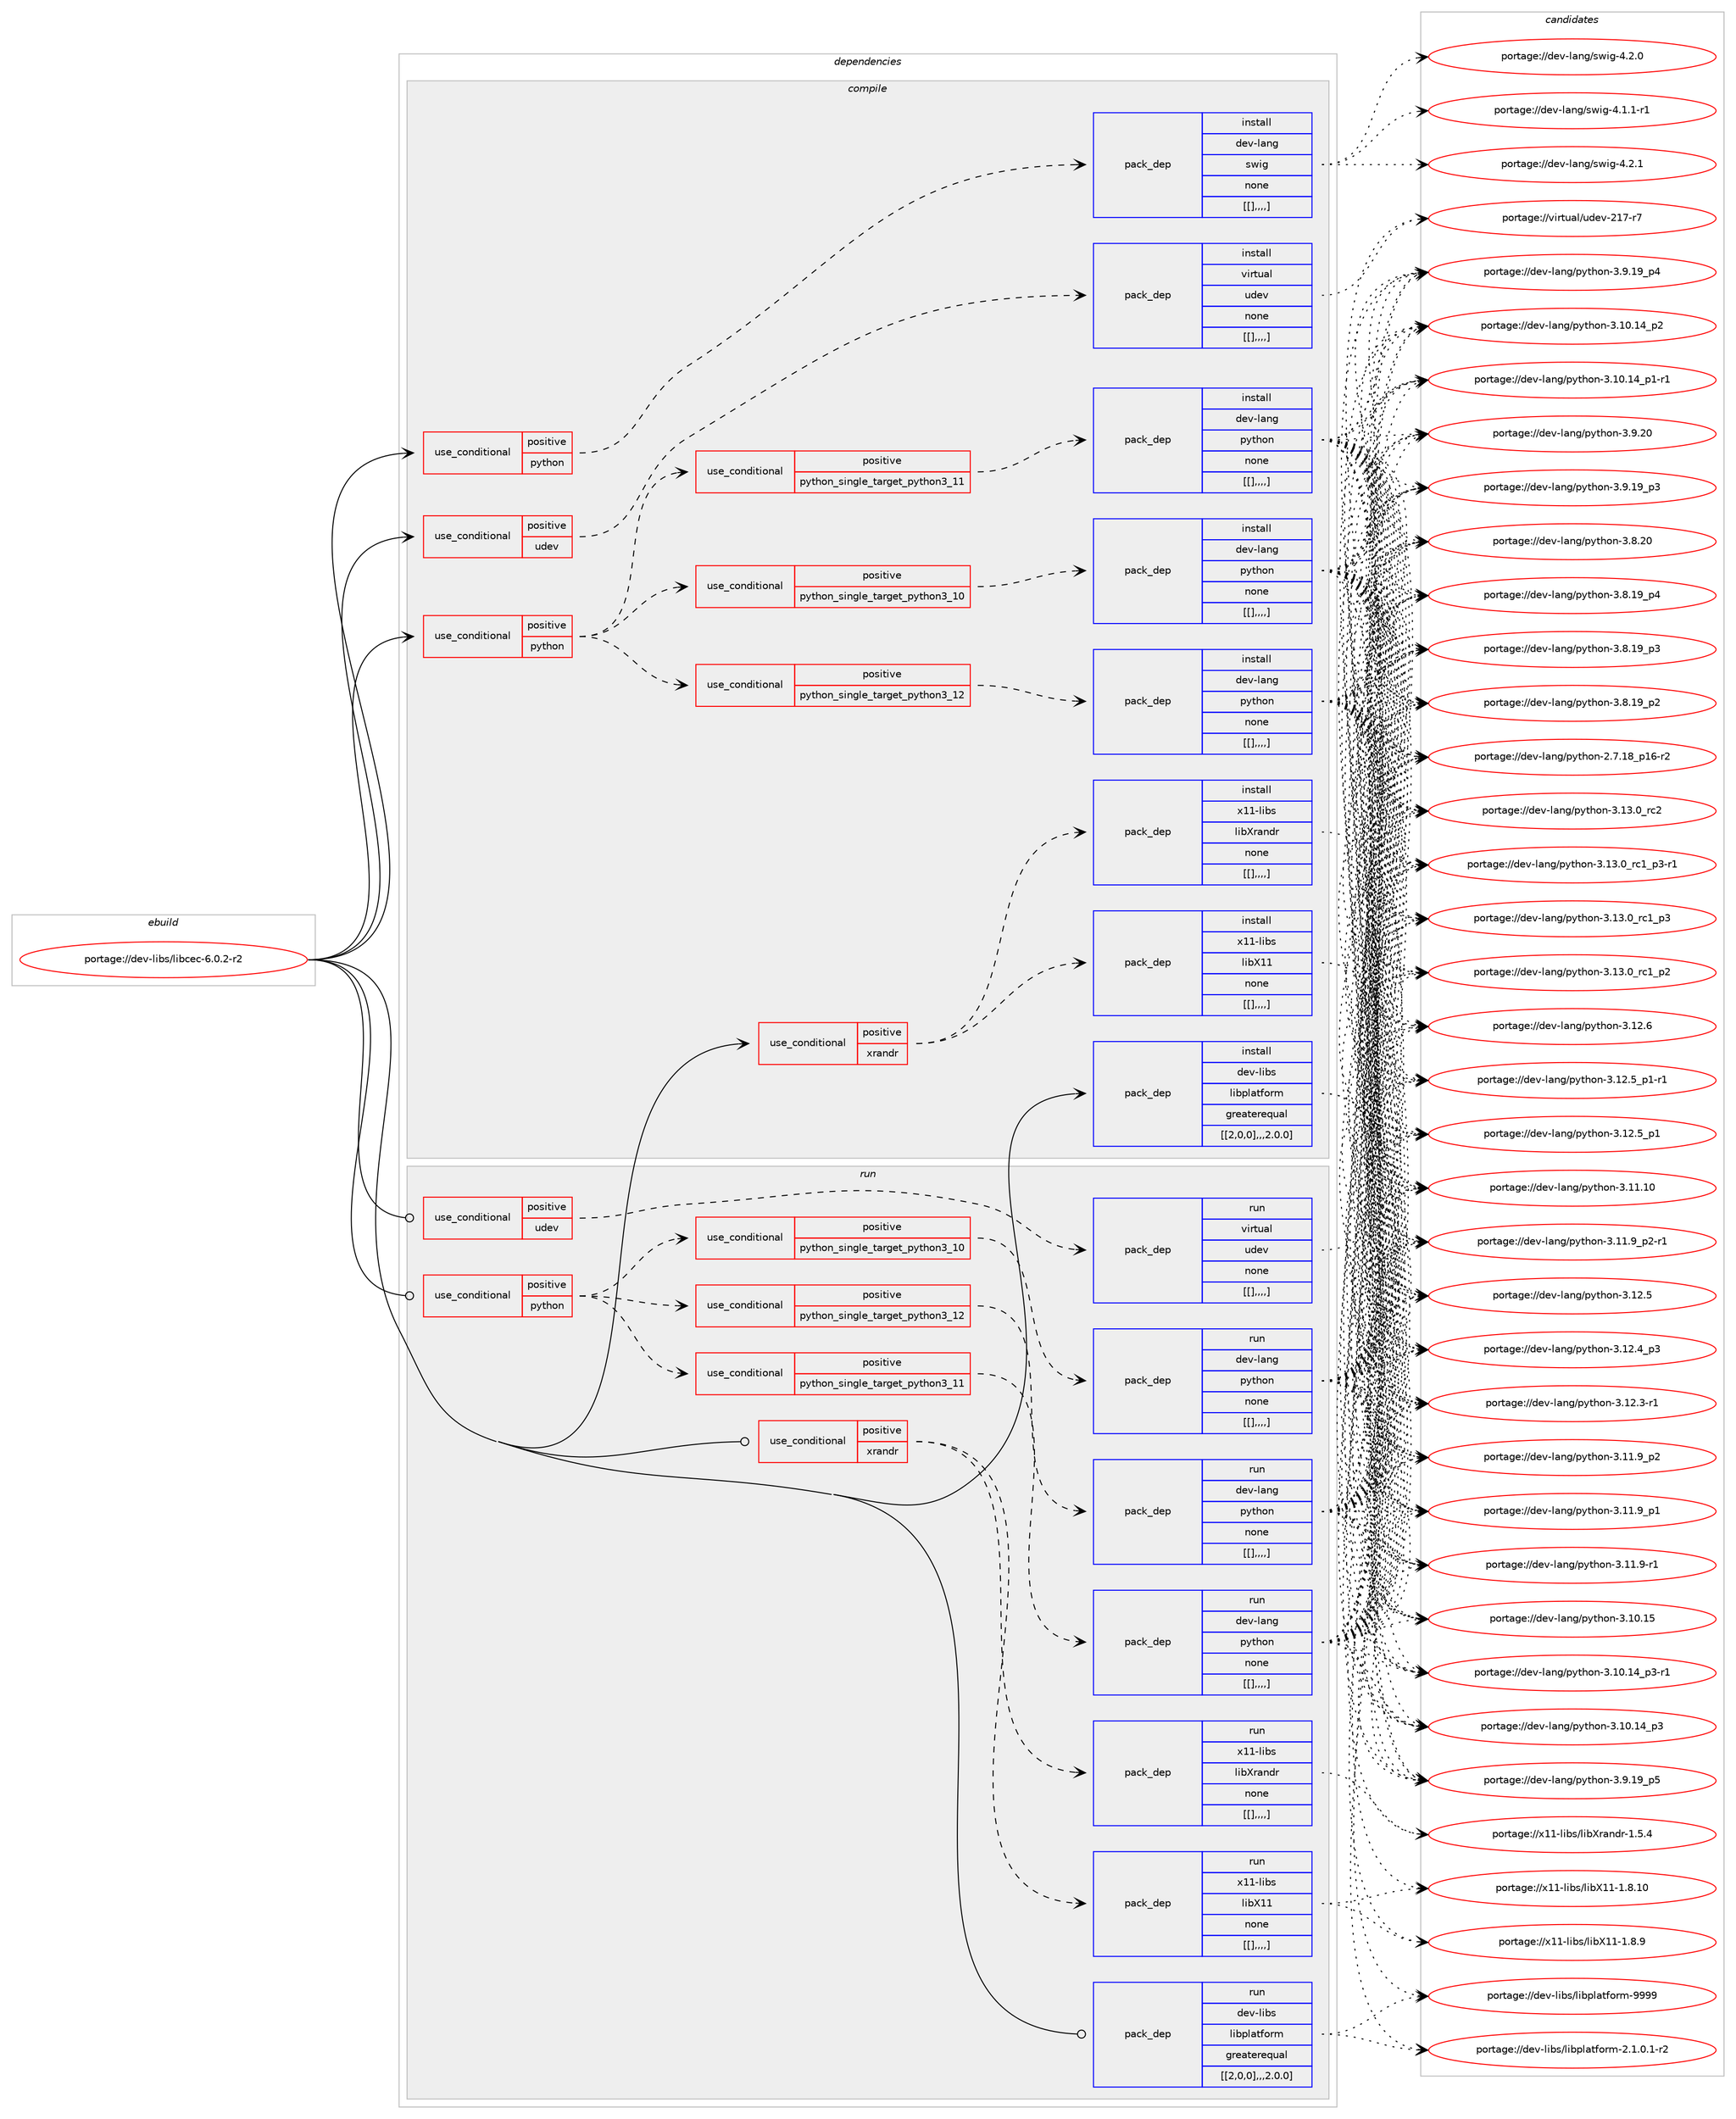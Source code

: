 digraph prolog {

# *************
# Graph options
# *************

newrank=true;
concentrate=true;
compound=true;
graph [rankdir=LR,fontname=Helvetica,fontsize=10,ranksep=1.5];#, ranksep=2.5, nodesep=0.2];
edge  [arrowhead=vee];
node  [fontname=Helvetica,fontsize=10];

# **********
# The ebuild
# **********

subgraph cluster_leftcol {
color=gray;
label=<<i>ebuild</i>>;
id [label="portage://dev-libs/libcec-6.0.2-r2", color=red, width=4, href="../dev-libs/libcec-6.0.2-r2.svg"];
}

# ****************
# The dependencies
# ****************

subgraph cluster_midcol {
color=gray;
label=<<i>dependencies</i>>;
subgraph cluster_compile {
fillcolor="#eeeeee";
style=filled;
label=<<i>compile</i>>;
subgraph cond27031 {
dependency110241 [label=<<TABLE BORDER="0" CELLBORDER="1" CELLSPACING="0" CELLPADDING="4"><TR><TD ROWSPAN="3" CELLPADDING="10">use_conditional</TD></TR><TR><TD>positive</TD></TR><TR><TD>python</TD></TR></TABLE>>, shape=none, color=red];
subgraph cond27032 {
dependency110242 [label=<<TABLE BORDER="0" CELLBORDER="1" CELLSPACING="0" CELLPADDING="4"><TR><TD ROWSPAN="3" CELLPADDING="10">use_conditional</TD></TR><TR><TD>positive</TD></TR><TR><TD>python_single_target_python3_10</TD></TR></TABLE>>, shape=none, color=red];
subgraph pack82054 {
dependency110243 [label=<<TABLE BORDER="0" CELLBORDER="1" CELLSPACING="0" CELLPADDING="4" WIDTH="220"><TR><TD ROWSPAN="6" CELLPADDING="30">pack_dep</TD></TR><TR><TD WIDTH="110">install</TD></TR><TR><TD>dev-lang</TD></TR><TR><TD>python</TD></TR><TR><TD>none</TD></TR><TR><TD>[[],,,,]</TD></TR></TABLE>>, shape=none, color=blue];
}
dependency110242:e -> dependency110243:w [weight=20,style="dashed",arrowhead="vee"];
}
dependency110241:e -> dependency110242:w [weight=20,style="dashed",arrowhead="vee"];
subgraph cond27033 {
dependency110244 [label=<<TABLE BORDER="0" CELLBORDER="1" CELLSPACING="0" CELLPADDING="4"><TR><TD ROWSPAN="3" CELLPADDING="10">use_conditional</TD></TR><TR><TD>positive</TD></TR><TR><TD>python_single_target_python3_11</TD></TR></TABLE>>, shape=none, color=red];
subgraph pack82055 {
dependency110245 [label=<<TABLE BORDER="0" CELLBORDER="1" CELLSPACING="0" CELLPADDING="4" WIDTH="220"><TR><TD ROWSPAN="6" CELLPADDING="30">pack_dep</TD></TR><TR><TD WIDTH="110">install</TD></TR><TR><TD>dev-lang</TD></TR><TR><TD>python</TD></TR><TR><TD>none</TD></TR><TR><TD>[[],,,,]</TD></TR></TABLE>>, shape=none, color=blue];
}
dependency110244:e -> dependency110245:w [weight=20,style="dashed",arrowhead="vee"];
}
dependency110241:e -> dependency110244:w [weight=20,style="dashed",arrowhead="vee"];
subgraph cond27034 {
dependency110246 [label=<<TABLE BORDER="0" CELLBORDER="1" CELLSPACING="0" CELLPADDING="4"><TR><TD ROWSPAN="3" CELLPADDING="10">use_conditional</TD></TR><TR><TD>positive</TD></TR><TR><TD>python_single_target_python3_12</TD></TR></TABLE>>, shape=none, color=red];
subgraph pack82056 {
dependency110247 [label=<<TABLE BORDER="0" CELLBORDER="1" CELLSPACING="0" CELLPADDING="4" WIDTH="220"><TR><TD ROWSPAN="6" CELLPADDING="30">pack_dep</TD></TR><TR><TD WIDTH="110">install</TD></TR><TR><TD>dev-lang</TD></TR><TR><TD>python</TD></TR><TR><TD>none</TD></TR><TR><TD>[[],,,,]</TD></TR></TABLE>>, shape=none, color=blue];
}
dependency110246:e -> dependency110247:w [weight=20,style="dashed",arrowhead="vee"];
}
dependency110241:e -> dependency110246:w [weight=20,style="dashed",arrowhead="vee"];
}
id:e -> dependency110241:w [weight=20,style="solid",arrowhead="vee"];
subgraph cond27035 {
dependency110248 [label=<<TABLE BORDER="0" CELLBORDER="1" CELLSPACING="0" CELLPADDING="4"><TR><TD ROWSPAN="3" CELLPADDING="10">use_conditional</TD></TR><TR><TD>positive</TD></TR><TR><TD>python</TD></TR></TABLE>>, shape=none, color=red];
subgraph pack82057 {
dependency110249 [label=<<TABLE BORDER="0" CELLBORDER="1" CELLSPACING="0" CELLPADDING="4" WIDTH="220"><TR><TD ROWSPAN="6" CELLPADDING="30">pack_dep</TD></TR><TR><TD WIDTH="110">install</TD></TR><TR><TD>dev-lang</TD></TR><TR><TD>swig</TD></TR><TR><TD>none</TD></TR><TR><TD>[[],,,,]</TD></TR></TABLE>>, shape=none, color=blue];
}
dependency110248:e -> dependency110249:w [weight=20,style="dashed",arrowhead="vee"];
}
id:e -> dependency110248:w [weight=20,style="solid",arrowhead="vee"];
subgraph cond27036 {
dependency110250 [label=<<TABLE BORDER="0" CELLBORDER="1" CELLSPACING="0" CELLPADDING="4"><TR><TD ROWSPAN="3" CELLPADDING="10">use_conditional</TD></TR><TR><TD>positive</TD></TR><TR><TD>udev</TD></TR></TABLE>>, shape=none, color=red];
subgraph pack82058 {
dependency110251 [label=<<TABLE BORDER="0" CELLBORDER="1" CELLSPACING="0" CELLPADDING="4" WIDTH="220"><TR><TD ROWSPAN="6" CELLPADDING="30">pack_dep</TD></TR><TR><TD WIDTH="110">install</TD></TR><TR><TD>virtual</TD></TR><TR><TD>udev</TD></TR><TR><TD>none</TD></TR><TR><TD>[[],,,,]</TD></TR></TABLE>>, shape=none, color=blue];
}
dependency110250:e -> dependency110251:w [weight=20,style="dashed",arrowhead="vee"];
}
id:e -> dependency110250:w [weight=20,style="solid",arrowhead="vee"];
subgraph cond27037 {
dependency110252 [label=<<TABLE BORDER="0" CELLBORDER="1" CELLSPACING="0" CELLPADDING="4"><TR><TD ROWSPAN="3" CELLPADDING="10">use_conditional</TD></TR><TR><TD>positive</TD></TR><TR><TD>xrandr</TD></TR></TABLE>>, shape=none, color=red];
subgraph pack82059 {
dependency110253 [label=<<TABLE BORDER="0" CELLBORDER="1" CELLSPACING="0" CELLPADDING="4" WIDTH="220"><TR><TD ROWSPAN="6" CELLPADDING="30">pack_dep</TD></TR><TR><TD WIDTH="110">install</TD></TR><TR><TD>x11-libs</TD></TR><TR><TD>libX11</TD></TR><TR><TD>none</TD></TR><TR><TD>[[],,,,]</TD></TR></TABLE>>, shape=none, color=blue];
}
dependency110252:e -> dependency110253:w [weight=20,style="dashed",arrowhead="vee"];
subgraph pack82060 {
dependency110254 [label=<<TABLE BORDER="0" CELLBORDER="1" CELLSPACING="0" CELLPADDING="4" WIDTH="220"><TR><TD ROWSPAN="6" CELLPADDING="30">pack_dep</TD></TR><TR><TD WIDTH="110">install</TD></TR><TR><TD>x11-libs</TD></TR><TR><TD>libXrandr</TD></TR><TR><TD>none</TD></TR><TR><TD>[[],,,,]</TD></TR></TABLE>>, shape=none, color=blue];
}
dependency110252:e -> dependency110254:w [weight=20,style="dashed",arrowhead="vee"];
}
id:e -> dependency110252:w [weight=20,style="solid",arrowhead="vee"];
subgraph pack82061 {
dependency110255 [label=<<TABLE BORDER="0" CELLBORDER="1" CELLSPACING="0" CELLPADDING="4" WIDTH="220"><TR><TD ROWSPAN="6" CELLPADDING="30">pack_dep</TD></TR><TR><TD WIDTH="110">install</TD></TR><TR><TD>dev-libs</TD></TR><TR><TD>libplatform</TD></TR><TR><TD>greaterequal</TD></TR><TR><TD>[[2,0,0],,,2.0.0]</TD></TR></TABLE>>, shape=none, color=blue];
}
id:e -> dependency110255:w [weight=20,style="solid",arrowhead="vee"];
}
subgraph cluster_compileandrun {
fillcolor="#eeeeee";
style=filled;
label=<<i>compile and run</i>>;
}
subgraph cluster_run {
fillcolor="#eeeeee";
style=filled;
label=<<i>run</i>>;
subgraph cond27038 {
dependency110256 [label=<<TABLE BORDER="0" CELLBORDER="1" CELLSPACING="0" CELLPADDING="4"><TR><TD ROWSPAN="3" CELLPADDING="10">use_conditional</TD></TR><TR><TD>positive</TD></TR><TR><TD>python</TD></TR></TABLE>>, shape=none, color=red];
subgraph cond27039 {
dependency110257 [label=<<TABLE BORDER="0" CELLBORDER="1" CELLSPACING="0" CELLPADDING="4"><TR><TD ROWSPAN="3" CELLPADDING="10">use_conditional</TD></TR><TR><TD>positive</TD></TR><TR><TD>python_single_target_python3_10</TD></TR></TABLE>>, shape=none, color=red];
subgraph pack82062 {
dependency110258 [label=<<TABLE BORDER="0" CELLBORDER="1" CELLSPACING="0" CELLPADDING="4" WIDTH="220"><TR><TD ROWSPAN="6" CELLPADDING="30">pack_dep</TD></TR><TR><TD WIDTH="110">run</TD></TR><TR><TD>dev-lang</TD></TR><TR><TD>python</TD></TR><TR><TD>none</TD></TR><TR><TD>[[],,,,]</TD></TR></TABLE>>, shape=none, color=blue];
}
dependency110257:e -> dependency110258:w [weight=20,style="dashed",arrowhead="vee"];
}
dependency110256:e -> dependency110257:w [weight=20,style="dashed",arrowhead="vee"];
subgraph cond27040 {
dependency110259 [label=<<TABLE BORDER="0" CELLBORDER="1" CELLSPACING="0" CELLPADDING="4"><TR><TD ROWSPAN="3" CELLPADDING="10">use_conditional</TD></TR><TR><TD>positive</TD></TR><TR><TD>python_single_target_python3_11</TD></TR></TABLE>>, shape=none, color=red];
subgraph pack82063 {
dependency110260 [label=<<TABLE BORDER="0" CELLBORDER="1" CELLSPACING="0" CELLPADDING="4" WIDTH="220"><TR><TD ROWSPAN="6" CELLPADDING="30">pack_dep</TD></TR><TR><TD WIDTH="110">run</TD></TR><TR><TD>dev-lang</TD></TR><TR><TD>python</TD></TR><TR><TD>none</TD></TR><TR><TD>[[],,,,]</TD></TR></TABLE>>, shape=none, color=blue];
}
dependency110259:e -> dependency110260:w [weight=20,style="dashed",arrowhead="vee"];
}
dependency110256:e -> dependency110259:w [weight=20,style="dashed",arrowhead="vee"];
subgraph cond27041 {
dependency110261 [label=<<TABLE BORDER="0" CELLBORDER="1" CELLSPACING="0" CELLPADDING="4"><TR><TD ROWSPAN="3" CELLPADDING="10">use_conditional</TD></TR><TR><TD>positive</TD></TR><TR><TD>python_single_target_python3_12</TD></TR></TABLE>>, shape=none, color=red];
subgraph pack82064 {
dependency110262 [label=<<TABLE BORDER="0" CELLBORDER="1" CELLSPACING="0" CELLPADDING="4" WIDTH="220"><TR><TD ROWSPAN="6" CELLPADDING="30">pack_dep</TD></TR><TR><TD WIDTH="110">run</TD></TR><TR><TD>dev-lang</TD></TR><TR><TD>python</TD></TR><TR><TD>none</TD></TR><TR><TD>[[],,,,]</TD></TR></TABLE>>, shape=none, color=blue];
}
dependency110261:e -> dependency110262:w [weight=20,style="dashed",arrowhead="vee"];
}
dependency110256:e -> dependency110261:w [weight=20,style="dashed",arrowhead="vee"];
}
id:e -> dependency110256:w [weight=20,style="solid",arrowhead="odot"];
subgraph cond27042 {
dependency110263 [label=<<TABLE BORDER="0" CELLBORDER="1" CELLSPACING="0" CELLPADDING="4"><TR><TD ROWSPAN="3" CELLPADDING="10">use_conditional</TD></TR><TR><TD>positive</TD></TR><TR><TD>udev</TD></TR></TABLE>>, shape=none, color=red];
subgraph pack82065 {
dependency110264 [label=<<TABLE BORDER="0" CELLBORDER="1" CELLSPACING="0" CELLPADDING="4" WIDTH="220"><TR><TD ROWSPAN="6" CELLPADDING="30">pack_dep</TD></TR><TR><TD WIDTH="110">run</TD></TR><TR><TD>virtual</TD></TR><TR><TD>udev</TD></TR><TR><TD>none</TD></TR><TR><TD>[[],,,,]</TD></TR></TABLE>>, shape=none, color=blue];
}
dependency110263:e -> dependency110264:w [weight=20,style="dashed",arrowhead="vee"];
}
id:e -> dependency110263:w [weight=20,style="solid",arrowhead="odot"];
subgraph cond27043 {
dependency110265 [label=<<TABLE BORDER="0" CELLBORDER="1" CELLSPACING="0" CELLPADDING="4"><TR><TD ROWSPAN="3" CELLPADDING="10">use_conditional</TD></TR><TR><TD>positive</TD></TR><TR><TD>xrandr</TD></TR></TABLE>>, shape=none, color=red];
subgraph pack82066 {
dependency110266 [label=<<TABLE BORDER="0" CELLBORDER="1" CELLSPACING="0" CELLPADDING="4" WIDTH="220"><TR><TD ROWSPAN="6" CELLPADDING="30">pack_dep</TD></TR><TR><TD WIDTH="110">run</TD></TR><TR><TD>x11-libs</TD></TR><TR><TD>libX11</TD></TR><TR><TD>none</TD></TR><TR><TD>[[],,,,]</TD></TR></TABLE>>, shape=none, color=blue];
}
dependency110265:e -> dependency110266:w [weight=20,style="dashed",arrowhead="vee"];
subgraph pack82067 {
dependency110267 [label=<<TABLE BORDER="0" CELLBORDER="1" CELLSPACING="0" CELLPADDING="4" WIDTH="220"><TR><TD ROWSPAN="6" CELLPADDING="30">pack_dep</TD></TR><TR><TD WIDTH="110">run</TD></TR><TR><TD>x11-libs</TD></TR><TR><TD>libXrandr</TD></TR><TR><TD>none</TD></TR><TR><TD>[[],,,,]</TD></TR></TABLE>>, shape=none, color=blue];
}
dependency110265:e -> dependency110267:w [weight=20,style="dashed",arrowhead="vee"];
}
id:e -> dependency110265:w [weight=20,style="solid",arrowhead="odot"];
subgraph pack82068 {
dependency110268 [label=<<TABLE BORDER="0" CELLBORDER="1" CELLSPACING="0" CELLPADDING="4" WIDTH="220"><TR><TD ROWSPAN="6" CELLPADDING="30">pack_dep</TD></TR><TR><TD WIDTH="110">run</TD></TR><TR><TD>dev-libs</TD></TR><TR><TD>libplatform</TD></TR><TR><TD>greaterequal</TD></TR><TR><TD>[[2,0,0],,,2.0.0]</TD></TR></TABLE>>, shape=none, color=blue];
}
id:e -> dependency110268:w [weight=20,style="solid",arrowhead="odot"];
}
}

# **************
# The candidates
# **************

subgraph cluster_choices {
rank=same;
color=gray;
label=<<i>candidates</i>>;

subgraph choice82054 {
color=black;
nodesep=1;
choice10010111845108971101034711212111610411111045514649514648951149950 [label="portage://dev-lang/python-3.13.0_rc2", color=red, width=4,href="../dev-lang/python-3.13.0_rc2.svg"];
choice1001011184510897110103471121211161041111104551464951464895114994995112514511449 [label="portage://dev-lang/python-3.13.0_rc1_p3-r1", color=red, width=4,href="../dev-lang/python-3.13.0_rc1_p3-r1.svg"];
choice100101118451089711010347112121116104111110455146495146489511499499511251 [label="portage://dev-lang/python-3.13.0_rc1_p3", color=red, width=4,href="../dev-lang/python-3.13.0_rc1_p3.svg"];
choice100101118451089711010347112121116104111110455146495146489511499499511250 [label="portage://dev-lang/python-3.13.0_rc1_p2", color=red, width=4,href="../dev-lang/python-3.13.0_rc1_p2.svg"];
choice10010111845108971101034711212111610411111045514649504654 [label="portage://dev-lang/python-3.12.6", color=red, width=4,href="../dev-lang/python-3.12.6.svg"];
choice1001011184510897110103471121211161041111104551464950465395112494511449 [label="portage://dev-lang/python-3.12.5_p1-r1", color=red, width=4,href="../dev-lang/python-3.12.5_p1-r1.svg"];
choice100101118451089711010347112121116104111110455146495046539511249 [label="portage://dev-lang/python-3.12.5_p1", color=red, width=4,href="../dev-lang/python-3.12.5_p1.svg"];
choice10010111845108971101034711212111610411111045514649504653 [label="portage://dev-lang/python-3.12.5", color=red, width=4,href="../dev-lang/python-3.12.5.svg"];
choice100101118451089711010347112121116104111110455146495046529511251 [label="portage://dev-lang/python-3.12.4_p3", color=red, width=4,href="../dev-lang/python-3.12.4_p3.svg"];
choice100101118451089711010347112121116104111110455146495046514511449 [label="portage://dev-lang/python-3.12.3-r1", color=red, width=4,href="../dev-lang/python-3.12.3-r1.svg"];
choice1001011184510897110103471121211161041111104551464949464948 [label="portage://dev-lang/python-3.11.10", color=red, width=4,href="../dev-lang/python-3.11.10.svg"];
choice1001011184510897110103471121211161041111104551464949465795112504511449 [label="portage://dev-lang/python-3.11.9_p2-r1", color=red, width=4,href="../dev-lang/python-3.11.9_p2-r1.svg"];
choice100101118451089711010347112121116104111110455146494946579511250 [label="portage://dev-lang/python-3.11.9_p2", color=red, width=4,href="../dev-lang/python-3.11.9_p2.svg"];
choice100101118451089711010347112121116104111110455146494946579511249 [label="portage://dev-lang/python-3.11.9_p1", color=red, width=4,href="../dev-lang/python-3.11.9_p1.svg"];
choice100101118451089711010347112121116104111110455146494946574511449 [label="portage://dev-lang/python-3.11.9-r1", color=red, width=4,href="../dev-lang/python-3.11.9-r1.svg"];
choice1001011184510897110103471121211161041111104551464948464953 [label="portage://dev-lang/python-3.10.15", color=red, width=4,href="../dev-lang/python-3.10.15.svg"];
choice100101118451089711010347112121116104111110455146494846495295112514511449 [label="portage://dev-lang/python-3.10.14_p3-r1", color=red, width=4,href="../dev-lang/python-3.10.14_p3-r1.svg"];
choice10010111845108971101034711212111610411111045514649484649529511251 [label="portage://dev-lang/python-3.10.14_p3", color=red, width=4,href="../dev-lang/python-3.10.14_p3.svg"];
choice10010111845108971101034711212111610411111045514649484649529511250 [label="portage://dev-lang/python-3.10.14_p2", color=red, width=4,href="../dev-lang/python-3.10.14_p2.svg"];
choice100101118451089711010347112121116104111110455146494846495295112494511449 [label="portage://dev-lang/python-3.10.14_p1-r1", color=red, width=4,href="../dev-lang/python-3.10.14_p1-r1.svg"];
choice10010111845108971101034711212111610411111045514657465048 [label="portage://dev-lang/python-3.9.20", color=red, width=4,href="../dev-lang/python-3.9.20.svg"];
choice100101118451089711010347112121116104111110455146574649579511253 [label="portage://dev-lang/python-3.9.19_p5", color=red, width=4,href="../dev-lang/python-3.9.19_p5.svg"];
choice100101118451089711010347112121116104111110455146574649579511252 [label="portage://dev-lang/python-3.9.19_p4", color=red, width=4,href="../dev-lang/python-3.9.19_p4.svg"];
choice100101118451089711010347112121116104111110455146574649579511251 [label="portage://dev-lang/python-3.9.19_p3", color=red, width=4,href="../dev-lang/python-3.9.19_p3.svg"];
choice10010111845108971101034711212111610411111045514656465048 [label="portage://dev-lang/python-3.8.20", color=red, width=4,href="../dev-lang/python-3.8.20.svg"];
choice100101118451089711010347112121116104111110455146564649579511252 [label="portage://dev-lang/python-3.8.19_p4", color=red, width=4,href="../dev-lang/python-3.8.19_p4.svg"];
choice100101118451089711010347112121116104111110455146564649579511251 [label="portage://dev-lang/python-3.8.19_p3", color=red, width=4,href="../dev-lang/python-3.8.19_p3.svg"];
choice100101118451089711010347112121116104111110455146564649579511250 [label="portage://dev-lang/python-3.8.19_p2", color=red, width=4,href="../dev-lang/python-3.8.19_p2.svg"];
choice100101118451089711010347112121116104111110455046554649569511249544511450 [label="portage://dev-lang/python-2.7.18_p16-r2", color=red, width=4,href="../dev-lang/python-2.7.18_p16-r2.svg"];
dependency110243:e -> choice10010111845108971101034711212111610411111045514649514648951149950:w [style=dotted,weight="100"];
dependency110243:e -> choice1001011184510897110103471121211161041111104551464951464895114994995112514511449:w [style=dotted,weight="100"];
dependency110243:e -> choice100101118451089711010347112121116104111110455146495146489511499499511251:w [style=dotted,weight="100"];
dependency110243:e -> choice100101118451089711010347112121116104111110455146495146489511499499511250:w [style=dotted,weight="100"];
dependency110243:e -> choice10010111845108971101034711212111610411111045514649504654:w [style=dotted,weight="100"];
dependency110243:e -> choice1001011184510897110103471121211161041111104551464950465395112494511449:w [style=dotted,weight="100"];
dependency110243:e -> choice100101118451089711010347112121116104111110455146495046539511249:w [style=dotted,weight="100"];
dependency110243:e -> choice10010111845108971101034711212111610411111045514649504653:w [style=dotted,weight="100"];
dependency110243:e -> choice100101118451089711010347112121116104111110455146495046529511251:w [style=dotted,weight="100"];
dependency110243:e -> choice100101118451089711010347112121116104111110455146495046514511449:w [style=dotted,weight="100"];
dependency110243:e -> choice1001011184510897110103471121211161041111104551464949464948:w [style=dotted,weight="100"];
dependency110243:e -> choice1001011184510897110103471121211161041111104551464949465795112504511449:w [style=dotted,weight="100"];
dependency110243:e -> choice100101118451089711010347112121116104111110455146494946579511250:w [style=dotted,weight="100"];
dependency110243:e -> choice100101118451089711010347112121116104111110455146494946579511249:w [style=dotted,weight="100"];
dependency110243:e -> choice100101118451089711010347112121116104111110455146494946574511449:w [style=dotted,weight="100"];
dependency110243:e -> choice1001011184510897110103471121211161041111104551464948464953:w [style=dotted,weight="100"];
dependency110243:e -> choice100101118451089711010347112121116104111110455146494846495295112514511449:w [style=dotted,weight="100"];
dependency110243:e -> choice10010111845108971101034711212111610411111045514649484649529511251:w [style=dotted,weight="100"];
dependency110243:e -> choice10010111845108971101034711212111610411111045514649484649529511250:w [style=dotted,weight="100"];
dependency110243:e -> choice100101118451089711010347112121116104111110455146494846495295112494511449:w [style=dotted,weight="100"];
dependency110243:e -> choice10010111845108971101034711212111610411111045514657465048:w [style=dotted,weight="100"];
dependency110243:e -> choice100101118451089711010347112121116104111110455146574649579511253:w [style=dotted,weight="100"];
dependency110243:e -> choice100101118451089711010347112121116104111110455146574649579511252:w [style=dotted,weight="100"];
dependency110243:e -> choice100101118451089711010347112121116104111110455146574649579511251:w [style=dotted,weight="100"];
dependency110243:e -> choice10010111845108971101034711212111610411111045514656465048:w [style=dotted,weight="100"];
dependency110243:e -> choice100101118451089711010347112121116104111110455146564649579511252:w [style=dotted,weight="100"];
dependency110243:e -> choice100101118451089711010347112121116104111110455146564649579511251:w [style=dotted,weight="100"];
dependency110243:e -> choice100101118451089711010347112121116104111110455146564649579511250:w [style=dotted,weight="100"];
dependency110243:e -> choice100101118451089711010347112121116104111110455046554649569511249544511450:w [style=dotted,weight="100"];
}
subgraph choice82055 {
color=black;
nodesep=1;
choice10010111845108971101034711212111610411111045514649514648951149950 [label="portage://dev-lang/python-3.13.0_rc2", color=red, width=4,href="../dev-lang/python-3.13.0_rc2.svg"];
choice1001011184510897110103471121211161041111104551464951464895114994995112514511449 [label="portage://dev-lang/python-3.13.0_rc1_p3-r1", color=red, width=4,href="../dev-lang/python-3.13.0_rc1_p3-r1.svg"];
choice100101118451089711010347112121116104111110455146495146489511499499511251 [label="portage://dev-lang/python-3.13.0_rc1_p3", color=red, width=4,href="../dev-lang/python-3.13.0_rc1_p3.svg"];
choice100101118451089711010347112121116104111110455146495146489511499499511250 [label="portage://dev-lang/python-3.13.0_rc1_p2", color=red, width=4,href="../dev-lang/python-3.13.0_rc1_p2.svg"];
choice10010111845108971101034711212111610411111045514649504654 [label="portage://dev-lang/python-3.12.6", color=red, width=4,href="../dev-lang/python-3.12.6.svg"];
choice1001011184510897110103471121211161041111104551464950465395112494511449 [label="portage://dev-lang/python-3.12.5_p1-r1", color=red, width=4,href="../dev-lang/python-3.12.5_p1-r1.svg"];
choice100101118451089711010347112121116104111110455146495046539511249 [label="portage://dev-lang/python-3.12.5_p1", color=red, width=4,href="../dev-lang/python-3.12.5_p1.svg"];
choice10010111845108971101034711212111610411111045514649504653 [label="portage://dev-lang/python-3.12.5", color=red, width=4,href="../dev-lang/python-3.12.5.svg"];
choice100101118451089711010347112121116104111110455146495046529511251 [label="portage://dev-lang/python-3.12.4_p3", color=red, width=4,href="../dev-lang/python-3.12.4_p3.svg"];
choice100101118451089711010347112121116104111110455146495046514511449 [label="portage://dev-lang/python-3.12.3-r1", color=red, width=4,href="../dev-lang/python-3.12.3-r1.svg"];
choice1001011184510897110103471121211161041111104551464949464948 [label="portage://dev-lang/python-3.11.10", color=red, width=4,href="../dev-lang/python-3.11.10.svg"];
choice1001011184510897110103471121211161041111104551464949465795112504511449 [label="portage://dev-lang/python-3.11.9_p2-r1", color=red, width=4,href="../dev-lang/python-3.11.9_p2-r1.svg"];
choice100101118451089711010347112121116104111110455146494946579511250 [label="portage://dev-lang/python-3.11.9_p2", color=red, width=4,href="../dev-lang/python-3.11.9_p2.svg"];
choice100101118451089711010347112121116104111110455146494946579511249 [label="portage://dev-lang/python-3.11.9_p1", color=red, width=4,href="../dev-lang/python-3.11.9_p1.svg"];
choice100101118451089711010347112121116104111110455146494946574511449 [label="portage://dev-lang/python-3.11.9-r1", color=red, width=4,href="../dev-lang/python-3.11.9-r1.svg"];
choice1001011184510897110103471121211161041111104551464948464953 [label="portage://dev-lang/python-3.10.15", color=red, width=4,href="../dev-lang/python-3.10.15.svg"];
choice100101118451089711010347112121116104111110455146494846495295112514511449 [label="portage://dev-lang/python-3.10.14_p3-r1", color=red, width=4,href="../dev-lang/python-3.10.14_p3-r1.svg"];
choice10010111845108971101034711212111610411111045514649484649529511251 [label="portage://dev-lang/python-3.10.14_p3", color=red, width=4,href="../dev-lang/python-3.10.14_p3.svg"];
choice10010111845108971101034711212111610411111045514649484649529511250 [label="portage://dev-lang/python-3.10.14_p2", color=red, width=4,href="../dev-lang/python-3.10.14_p2.svg"];
choice100101118451089711010347112121116104111110455146494846495295112494511449 [label="portage://dev-lang/python-3.10.14_p1-r1", color=red, width=4,href="../dev-lang/python-3.10.14_p1-r1.svg"];
choice10010111845108971101034711212111610411111045514657465048 [label="portage://dev-lang/python-3.9.20", color=red, width=4,href="../dev-lang/python-3.9.20.svg"];
choice100101118451089711010347112121116104111110455146574649579511253 [label="portage://dev-lang/python-3.9.19_p5", color=red, width=4,href="../dev-lang/python-3.9.19_p5.svg"];
choice100101118451089711010347112121116104111110455146574649579511252 [label="portage://dev-lang/python-3.9.19_p4", color=red, width=4,href="../dev-lang/python-3.9.19_p4.svg"];
choice100101118451089711010347112121116104111110455146574649579511251 [label="portage://dev-lang/python-3.9.19_p3", color=red, width=4,href="../dev-lang/python-3.9.19_p3.svg"];
choice10010111845108971101034711212111610411111045514656465048 [label="portage://dev-lang/python-3.8.20", color=red, width=4,href="../dev-lang/python-3.8.20.svg"];
choice100101118451089711010347112121116104111110455146564649579511252 [label="portage://dev-lang/python-3.8.19_p4", color=red, width=4,href="../dev-lang/python-3.8.19_p4.svg"];
choice100101118451089711010347112121116104111110455146564649579511251 [label="portage://dev-lang/python-3.8.19_p3", color=red, width=4,href="../dev-lang/python-3.8.19_p3.svg"];
choice100101118451089711010347112121116104111110455146564649579511250 [label="portage://dev-lang/python-3.8.19_p2", color=red, width=4,href="../dev-lang/python-3.8.19_p2.svg"];
choice100101118451089711010347112121116104111110455046554649569511249544511450 [label="portage://dev-lang/python-2.7.18_p16-r2", color=red, width=4,href="../dev-lang/python-2.7.18_p16-r2.svg"];
dependency110245:e -> choice10010111845108971101034711212111610411111045514649514648951149950:w [style=dotted,weight="100"];
dependency110245:e -> choice1001011184510897110103471121211161041111104551464951464895114994995112514511449:w [style=dotted,weight="100"];
dependency110245:e -> choice100101118451089711010347112121116104111110455146495146489511499499511251:w [style=dotted,weight="100"];
dependency110245:e -> choice100101118451089711010347112121116104111110455146495146489511499499511250:w [style=dotted,weight="100"];
dependency110245:e -> choice10010111845108971101034711212111610411111045514649504654:w [style=dotted,weight="100"];
dependency110245:e -> choice1001011184510897110103471121211161041111104551464950465395112494511449:w [style=dotted,weight="100"];
dependency110245:e -> choice100101118451089711010347112121116104111110455146495046539511249:w [style=dotted,weight="100"];
dependency110245:e -> choice10010111845108971101034711212111610411111045514649504653:w [style=dotted,weight="100"];
dependency110245:e -> choice100101118451089711010347112121116104111110455146495046529511251:w [style=dotted,weight="100"];
dependency110245:e -> choice100101118451089711010347112121116104111110455146495046514511449:w [style=dotted,weight="100"];
dependency110245:e -> choice1001011184510897110103471121211161041111104551464949464948:w [style=dotted,weight="100"];
dependency110245:e -> choice1001011184510897110103471121211161041111104551464949465795112504511449:w [style=dotted,weight="100"];
dependency110245:e -> choice100101118451089711010347112121116104111110455146494946579511250:w [style=dotted,weight="100"];
dependency110245:e -> choice100101118451089711010347112121116104111110455146494946579511249:w [style=dotted,weight="100"];
dependency110245:e -> choice100101118451089711010347112121116104111110455146494946574511449:w [style=dotted,weight="100"];
dependency110245:e -> choice1001011184510897110103471121211161041111104551464948464953:w [style=dotted,weight="100"];
dependency110245:e -> choice100101118451089711010347112121116104111110455146494846495295112514511449:w [style=dotted,weight="100"];
dependency110245:e -> choice10010111845108971101034711212111610411111045514649484649529511251:w [style=dotted,weight="100"];
dependency110245:e -> choice10010111845108971101034711212111610411111045514649484649529511250:w [style=dotted,weight="100"];
dependency110245:e -> choice100101118451089711010347112121116104111110455146494846495295112494511449:w [style=dotted,weight="100"];
dependency110245:e -> choice10010111845108971101034711212111610411111045514657465048:w [style=dotted,weight="100"];
dependency110245:e -> choice100101118451089711010347112121116104111110455146574649579511253:w [style=dotted,weight="100"];
dependency110245:e -> choice100101118451089711010347112121116104111110455146574649579511252:w [style=dotted,weight="100"];
dependency110245:e -> choice100101118451089711010347112121116104111110455146574649579511251:w [style=dotted,weight="100"];
dependency110245:e -> choice10010111845108971101034711212111610411111045514656465048:w [style=dotted,weight="100"];
dependency110245:e -> choice100101118451089711010347112121116104111110455146564649579511252:w [style=dotted,weight="100"];
dependency110245:e -> choice100101118451089711010347112121116104111110455146564649579511251:w [style=dotted,weight="100"];
dependency110245:e -> choice100101118451089711010347112121116104111110455146564649579511250:w [style=dotted,weight="100"];
dependency110245:e -> choice100101118451089711010347112121116104111110455046554649569511249544511450:w [style=dotted,weight="100"];
}
subgraph choice82056 {
color=black;
nodesep=1;
choice10010111845108971101034711212111610411111045514649514648951149950 [label="portage://dev-lang/python-3.13.0_rc2", color=red, width=4,href="../dev-lang/python-3.13.0_rc2.svg"];
choice1001011184510897110103471121211161041111104551464951464895114994995112514511449 [label="portage://dev-lang/python-3.13.0_rc1_p3-r1", color=red, width=4,href="../dev-lang/python-3.13.0_rc1_p3-r1.svg"];
choice100101118451089711010347112121116104111110455146495146489511499499511251 [label="portage://dev-lang/python-3.13.0_rc1_p3", color=red, width=4,href="../dev-lang/python-3.13.0_rc1_p3.svg"];
choice100101118451089711010347112121116104111110455146495146489511499499511250 [label="portage://dev-lang/python-3.13.0_rc1_p2", color=red, width=4,href="../dev-lang/python-3.13.0_rc1_p2.svg"];
choice10010111845108971101034711212111610411111045514649504654 [label="portage://dev-lang/python-3.12.6", color=red, width=4,href="../dev-lang/python-3.12.6.svg"];
choice1001011184510897110103471121211161041111104551464950465395112494511449 [label="portage://dev-lang/python-3.12.5_p1-r1", color=red, width=4,href="../dev-lang/python-3.12.5_p1-r1.svg"];
choice100101118451089711010347112121116104111110455146495046539511249 [label="portage://dev-lang/python-3.12.5_p1", color=red, width=4,href="../dev-lang/python-3.12.5_p1.svg"];
choice10010111845108971101034711212111610411111045514649504653 [label="portage://dev-lang/python-3.12.5", color=red, width=4,href="../dev-lang/python-3.12.5.svg"];
choice100101118451089711010347112121116104111110455146495046529511251 [label="portage://dev-lang/python-3.12.4_p3", color=red, width=4,href="../dev-lang/python-3.12.4_p3.svg"];
choice100101118451089711010347112121116104111110455146495046514511449 [label="portage://dev-lang/python-3.12.3-r1", color=red, width=4,href="../dev-lang/python-3.12.3-r1.svg"];
choice1001011184510897110103471121211161041111104551464949464948 [label="portage://dev-lang/python-3.11.10", color=red, width=4,href="../dev-lang/python-3.11.10.svg"];
choice1001011184510897110103471121211161041111104551464949465795112504511449 [label="portage://dev-lang/python-3.11.9_p2-r1", color=red, width=4,href="../dev-lang/python-3.11.9_p2-r1.svg"];
choice100101118451089711010347112121116104111110455146494946579511250 [label="portage://dev-lang/python-3.11.9_p2", color=red, width=4,href="../dev-lang/python-3.11.9_p2.svg"];
choice100101118451089711010347112121116104111110455146494946579511249 [label="portage://dev-lang/python-3.11.9_p1", color=red, width=4,href="../dev-lang/python-3.11.9_p1.svg"];
choice100101118451089711010347112121116104111110455146494946574511449 [label="portage://dev-lang/python-3.11.9-r1", color=red, width=4,href="../dev-lang/python-3.11.9-r1.svg"];
choice1001011184510897110103471121211161041111104551464948464953 [label="portage://dev-lang/python-3.10.15", color=red, width=4,href="../dev-lang/python-3.10.15.svg"];
choice100101118451089711010347112121116104111110455146494846495295112514511449 [label="portage://dev-lang/python-3.10.14_p3-r1", color=red, width=4,href="../dev-lang/python-3.10.14_p3-r1.svg"];
choice10010111845108971101034711212111610411111045514649484649529511251 [label="portage://dev-lang/python-3.10.14_p3", color=red, width=4,href="../dev-lang/python-3.10.14_p3.svg"];
choice10010111845108971101034711212111610411111045514649484649529511250 [label="portage://dev-lang/python-3.10.14_p2", color=red, width=4,href="../dev-lang/python-3.10.14_p2.svg"];
choice100101118451089711010347112121116104111110455146494846495295112494511449 [label="portage://dev-lang/python-3.10.14_p1-r1", color=red, width=4,href="../dev-lang/python-3.10.14_p1-r1.svg"];
choice10010111845108971101034711212111610411111045514657465048 [label="portage://dev-lang/python-3.9.20", color=red, width=4,href="../dev-lang/python-3.9.20.svg"];
choice100101118451089711010347112121116104111110455146574649579511253 [label="portage://dev-lang/python-3.9.19_p5", color=red, width=4,href="../dev-lang/python-3.9.19_p5.svg"];
choice100101118451089711010347112121116104111110455146574649579511252 [label="portage://dev-lang/python-3.9.19_p4", color=red, width=4,href="../dev-lang/python-3.9.19_p4.svg"];
choice100101118451089711010347112121116104111110455146574649579511251 [label="portage://dev-lang/python-3.9.19_p3", color=red, width=4,href="../dev-lang/python-3.9.19_p3.svg"];
choice10010111845108971101034711212111610411111045514656465048 [label="portage://dev-lang/python-3.8.20", color=red, width=4,href="../dev-lang/python-3.8.20.svg"];
choice100101118451089711010347112121116104111110455146564649579511252 [label="portage://dev-lang/python-3.8.19_p4", color=red, width=4,href="../dev-lang/python-3.8.19_p4.svg"];
choice100101118451089711010347112121116104111110455146564649579511251 [label="portage://dev-lang/python-3.8.19_p3", color=red, width=4,href="../dev-lang/python-3.8.19_p3.svg"];
choice100101118451089711010347112121116104111110455146564649579511250 [label="portage://dev-lang/python-3.8.19_p2", color=red, width=4,href="../dev-lang/python-3.8.19_p2.svg"];
choice100101118451089711010347112121116104111110455046554649569511249544511450 [label="portage://dev-lang/python-2.7.18_p16-r2", color=red, width=4,href="../dev-lang/python-2.7.18_p16-r2.svg"];
dependency110247:e -> choice10010111845108971101034711212111610411111045514649514648951149950:w [style=dotted,weight="100"];
dependency110247:e -> choice1001011184510897110103471121211161041111104551464951464895114994995112514511449:w [style=dotted,weight="100"];
dependency110247:e -> choice100101118451089711010347112121116104111110455146495146489511499499511251:w [style=dotted,weight="100"];
dependency110247:e -> choice100101118451089711010347112121116104111110455146495146489511499499511250:w [style=dotted,weight="100"];
dependency110247:e -> choice10010111845108971101034711212111610411111045514649504654:w [style=dotted,weight="100"];
dependency110247:e -> choice1001011184510897110103471121211161041111104551464950465395112494511449:w [style=dotted,weight="100"];
dependency110247:e -> choice100101118451089711010347112121116104111110455146495046539511249:w [style=dotted,weight="100"];
dependency110247:e -> choice10010111845108971101034711212111610411111045514649504653:w [style=dotted,weight="100"];
dependency110247:e -> choice100101118451089711010347112121116104111110455146495046529511251:w [style=dotted,weight="100"];
dependency110247:e -> choice100101118451089711010347112121116104111110455146495046514511449:w [style=dotted,weight="100"];
dependency110247:e -> choice1001011184510897110103471121211161041111104551464949464948:w [style=dotted,weight="100"];
dependency110247:e -> choice1001011184510897110103471121211161041111104551464949465795112504511449:w [style=dotted,weight="100"];
dependency110247:e -> choice100101118451089711010347112121116104111110455146494946579511250:w [style=dotted,weight="100"];
dependency110247:e -> choice100101118451089711010347112121116104111110455146494946579511249:w [style=dotted,weight="100"];
dependency110247:e -> choice100101118451089711010347112121116104111110455146494946574511449:w [style=dotted,weight="100"];
dependency110247:e -> choice1001011184510897110103471121211161041111104551464948464953:w [style=dotted,weight="100"];
dependency110247:e -> choice100101118451089711010347112121116104111110455146494846495295112514511449:w [style=dotted,weight="100"];
dependency110247:e -> choice10010111845108971101034711212111610411111045514649484649529511251:w [style=dotted,weight="100"];
dependency110247:e -> choice10010111845108971101034711212111610411111045514649484649529511250:w [style=dotted,weight="100"];
dependency110247:e -> choice100101118451089711010347112121116104111110455146494846495295112494511449:w [style=dotted,weight="100"];
dependency110247:e -> choice10010111845108971101034711212111610411111045514657465048:w [style=dotted,weight="100"];
dependency110247:e -> choice100101118451089711010347112121116104111110455146574649579511253:w [style=dotted,weight="100"];
dependency110247:e -> choice100101118451089711010347112121116104111110455146574649579511252:w [style=dotted,weight="100"];
dependency110247:e -> choice100101118451089711010347112121116104111110455146574649579511251:w [style=dotted,weight="100"];
dependency110247:e -> choice10010111845108971101034711212111610411111045514656465048:w [style=dotted,weight="100"];
dependency110247:e -> choice100101118451089711010347112121116104111110455146564649579511252:w [style=dotted,weight="100"];
dependency110247:e -> choice100101118451089711010347112121116104111110455146564649579511251:w [style=dotted,weight="100"];
dependency110247:e -> choice100101118451089711010347112121116104111110455146564649579511250:w [style=dotted,weight="100"];
dependency110247:e -> choice100101118451089711010347112121116104111110455046554649569511249544511450:w [style=dotted,weight="100"];
}
subgraph choice82057 {
color=black;
nodesep=1;
choice100101118451089711010347115119105103455246504649 [label="portage://dev-lang/swig-4.2.1", color=red, width=4,href="../dev-lang/swig-4.2.1.svg"];
choice100101118451089711010347115119105103455246504648 [label="portage://dev-lang/swig-4.2.0", color=red, width=4,href="../dev-lang/swig-4.2.0.svg"];
choice1001011184510897110103471151191051034552464946494511449 [label="portage://dev-lang/swig-4.1.1-r1", color=red, width=4,href="../dev-lang/swig-4.1.1-r1.svg"];
dependency110249:e -> choice100101118451089711010347115119105103455246504649:w [style=dotted,weight="100"];
dependency110249:e -> choice100101118451089711010347115119105103455246504648:w [style=dotted,weight="100"];
dependency110249:e -> choice1001011184510897110103471151191051034552464946494511449:w [style=dotted,weight="100"];
}
subgraph choice82058 {
color=black;
nodesep=1;
choice1181051141161179710847117100101118455049554511455 [label="portage://virtual/udev-217-r7", color=red, width=4,href="../virtual/udev-217-r7.svg"];
dependency110251:e -> choice1181051141161179710847117100101118455049554511455:w [style=dotted,weight="100"];
}
subgraph choice82059 {
color=black;
nodesep=1;
choice12049494510810598115471081059888494945494656464948 [label="portage://x11-libs/libX11-1.8.10", color=red, width=4,href="../x11-libs/libX11-1.8.10.svg"];
choice120494945108105981154710810598884949454946564657 [label="portage://x11-libs/libX11-1.8.9", color=red, width=4,href="../x11-libs/libX11-1.8.9.svg"];
dependency110253:e -> choice12049494510810598115471081059888494945494656464948:w [style=dotted,weight="100"];
dependency110253:e -> choice120494945108105981154710810598884949454946564657:w [style=dotted,weight="100"];
}
subgraph choice82060 {
color=black;
nodesep=1;
choice1204949451081059811547108105988811497110100114454946534652 [label="portage://x11-libs/libXrandr-1.5.4", color=red, width=4,href="../x11-libs/libXrandr-1.5.4.svg"];
dependency110254:e -> choice1204949451081059811547108105988811497110100114454946534652:w [style=dotted,weight="100"];
}
subgraph choice82061 {
color=black;
nodesep=1;
choice10010111845108105981154710810598112108971161021111141094557575757 [label="portage://dev-libs/libplatform-9999", color=red, width=4,href="../dev-libs/libplatform-9999.svg"];
choice100101118451081059811547108105981121089711610211111410945504649464846494511450 [label="portage://dev-libs/libplatform-2.1.0.1-r2", color=red, width=4,href="../dev-libs/libplatform-2.1.0.1-r2.svg"];
dependency110255:e -> choice10010111845108105981154710810598112108971161021111141094557575757:w [style=dotted,weight="100"];
dependency110255:e -> choice100101118451081059811547108105981121089711610211111410945504649464846494511450:w [style=dotted,weight="100"];
}
subgraph choice82062 {
color=black;
nodesep=1;
choice10010111845108971101034711212111610411111045514649514648951149950 [label="portage://dev-lang/python-3.13.0_rc2", color=red, width=4,href="../dev-lang/python-3.13.0_rc2.svg"];
choice1001011184510897110103471121211161041111104551464951464895114994995112514511449 [label="portage://dev-lang/python-3.13.0_rc1_p3-r1", color=red, width=4,href="../dev-lang/python-3.13.0_rc1_p3-r1.svg"];
choice100101118451089711010347112121116104111110455146495146489511499499511251 [label="portage://dev-lang/python-3.13.0_rc1_p3", color=red, width=4,href="../dev-lang/python-3.13.0_rc1_p3.svg"];
choice100101118451089711010347112121116104111110455146495146489511499499511250 [label="portage://dev-lang/python-3.13.0_rc1_p2", color=red, width=4,href="../dev-lang/python-3.13.0_rc1_p2.svg"];
choice10010111845108971101034711212111610411111045514649504654 [label="portage://dev-lang/python-3.12.6", color=red, width=4,href="../dev-lang/python-3.12.6.svg"];
choice1001011184510897110103471121211161041111104551464950465395112494511449 [label="portage://dev-lang/python-3.12.5_p1-r1", color=red, width=4,href="../dev-lang/python-3.12.5_p1-r1.svg"];
choice100101118451089711010347112121116104111110455146495046539511249 [label="portage://dev-lang/python-3.12.5_p1", color=red, width=4,href="../dev-lang/python-3.12.5_p1.svg"];
choice10010111845108971101034711212111610411111045514649504653 [label="portage://dev-lang/python-3.12.5", color=red, width=4,href="../dev-lang/python-3.12.5.svg"];
choice100101118451089711010347112121116104111110455146495046529511251 [label="portage://dev-lang/python-3.12.4_p3", color=red, width=4,href="../dev-lang/python-3.12.4_p3.svg"];
choice100101118451089711010347112121116104111110455146495046514511449 [label="portage://dev-lang/python-3.12.3-r1", color=red, width=4,href="../dev-lang/python-3.12.3-r1.svg"];
choice1001011184510897110103471121211161041111104551464949464948 [label="portage://dev-lang/python-3.11.10", color=red, width=4,href="../dev-lang/python-3.11.10.svg"];
choice1001011184510897110103471121211161041111104551464949465795112504511449 [label="portage://dev-lang/python-3.11.9_p2-r1", color=red, width=4,href="../dev-lang/python-3.11.9_p2-r1.svg"];
choice100101118451089711010347112121116104111110455146494946579511250 [label="portage://dev-lang/python-3.11.9_p2", color=red, width=4,href="../dev-lang/python-3.11.9_p2.svg"];
choice100101118451089711010347112121116104111110455146494946579511249 [label="portage://dev-lang/python-3.11.9_p1", color=red, width=4,href="../dev-lang/python-3.11.9_p1.svg"];
choice100101118451089711010347112121116104111110455146494946574511449 [label="portage://dev-lang/python-3.11.9-r1", color=red, width=4,href="../dev-lang/python-3.11.9-r1.svg"];
choice1001011184510897110103471121211161041111104551464948464953 [label="portage://dev-lang/python-3.10.15", color=red, width=4,href="../dev-lang/python-3.10.15.svg"];
choice100101118451089711010347112121116104111110455146494846495295112514511449 [label="portage://dev-lang/python-3.10.14_p3-r1", color=red, width=4,href="../dev-lang/python-3.10.14_p3-r1.svg"];
choice10010111845108971101034711212111610411111045514649484649529511251 [label="portage://dev-lang/python-3.10.14_p3", color=red, width=4,href="../dev-lang/python-3.10.14_p3.svg"];
choice10010111845108971101034711212111610411111045514649484649529511250 [label="portage://dev-lang/python-3.10.14_p2", color=red, width=4,href="../dev-lang/python-3.10.14_p2.svg"];
choice100101118451089711010347112121116104111110455146494846495295112494511449 [label="portage://dev-lang/python-3.10.14_p1-r1", color=red, width=4,href="../dev-lang/python-3.10.14_p1-r1.svg"];
choice10010111845108971101034711212111610411111045514657465048 [label="portage://dev-lang/python-3.9.20", color=red, width=4,href="../dev-lang/python-3.9.20.svg"];
choice100101118451089711010347112121116104111110455146574649579511253 [label="portage://dev-lang/python-3.9.19_p5", color=red, width=4,href="../dev-lang/python-3.9.19_p5.svg"];
choice100101118451089711010347112121116104111110455146574649579511252 [label="portage://dev-lang/python-3.9.19_p4", color=red, width=4,href="../dev-lang/python-3.9.19_p4.svg"];
choice100101118451089711010347112121116104111110455146574649579511251 [label="portage://dev-lang/python-3.9.19_p3", color=red, width=4,href="../dev-lang/python-3.9.19_p3.svg"];
choice10010111845108971101034711212111610411111045514656465048 [label="portage://dev-lang/python-3.8.20", color=red, width=4,href="../dev-lang/python-3.8.20.svg"];
choice100101118451089711010347112121116104111110455146564649579511252 [label="portage://dev-lang/python-3.8.19_p4", color=red, width=4,href="../dev-lang/python-3.8.19_p4.svg"];
choice100101118451089711010347112121116104111110455146564649579511251 [label="portage://dev-lang/python-3.8.19_p3", color=red, width=4,href="../dev-lang/python-3.8.19_p3.svg"];
choice100101118451089711010347112121116104111110455146564649579511250 [label="portage://dev-lang/python-3.8.19_p2", color=red, width=4,href="../dev-lang/python-3.8.19_p2.svg"];
choice100101118451089711010347112121116104111110455046554649569511249544511450 [label="portage://dev-lang/python-2.7.18_p16-r2", color=red, width=4,href="../dev-lang/python-2.7.18_p16-r2.svg"];
dependency110258:e -> choice10010111845108971101034711212111610411111045514649514648951149950:w [style=dotted,weight="100"];
dependency110258:e -> choice1001011184510897110103471121211161041111104551464951464895114994995112514511449:w [style=dotted,weight="100"];
dependency110258:e -> choice100101118451089711010347112121116104111110455146495146489511499499511251:w [style=dotted,weight="100"];
dependency110258:e -> choice100101118451089711010347112121116104111110455146495146489511499499511250:w [style=dotted,weight="100"];
dependency110258:e -> choice10010111845108971101034711212111610411111045514649504654:w [style=dotted,weight="100"];
dependency110258:e -> choice1001011184510897110103471121211161041111104551464950465395112494511449:w [style=dotted,weight="100"];
dependency110258:e -> choice100101118451089711010347112121116104111110455146495046539511249:w [style=dotted,weight="100"];
dependency110258:e -> choice10010111845108971101034711212111610411111045514649504653:w [style=dotted,weight="100"];
dependency110258:e -> choice100101118451089711010347112121116104111110455146495046529511251:w [style=dotted,weight="100"];
dependency110258:e -> choice100101118451089711010347112121116104111110455146495046514511449:w [style=dotted,weight="100"];
dependency110258:e -> choice1001011184510897110103471121211161041111104551464949464948:w [style=dotted,weight="100"];
dependency110258:e -> choice1001011184510897110103471121211161041111104551464949465795112504511449:w [style=dotted,weight="100"];
dependency110258:e -> choice100101118451089711010347112121116104111110455146494946579511250:w [style=dotted,weight="100"];
dependency110258:e -> choice100101118451089711010347112121116104111110455146494946579511249:w [style=dotted,weight="100"];
dependency110258:e -> choice100101118451089711010347112121116104111110455146494946574511449:w [style=dotted,weight="100"];
dependency110258:e -> choice1001011184510897110103471121211161041111104551464948464953:w [style=dotted,weight="100"];
dependency110258:e -> choice100101118451089711010347112121116104111110455146494846495295112514511449:w [style=dotted,weight="100"];
dependency110258:e -> choice10010111845108971101034711212111610411111045514649484649529511251:w [style=dotted,weight="100"];
dependency110258:e -> choice10010111845108971101034711212111610411111045514649484649529511250:w [style=dotted,weight="100"];
dependency110258:e -> choice100101118451089711010347112121116104111110455146494846495295112494511449:w [style=dotted,weight="100"];
dependency110258:e -> choice10010111845108971101034711212111610411111045514657465048:w [style=dotted,weight="100"];
dependency110258:e -> choice100101118451089711010347112121116104111110455146574649579511253:w [style=dotted,weight="100"];
dependency110258:e -> choice100101118451089711010347112121116104111110455146574649579511252:w [style=dotted,weight="100"];
dependency110258:e -> choice100101118451089711010347112121116104111110455146574649579511251:w [style=dotted,weight="100"];
dependency110258:e -> choice10010111845108971101034711212111610411111045514656465048:w [style=dotted,weight="100"];
dependency110258:e -> choice100101118451089711010347112121116104111110455146564649579511252:w [style=dotted,weight="100"];
dependency110258:e -> choice100101118451089711010347112121116104111110455146564649579511251:w [style=dotted,weight="100"];
dependency110258:e -> choice100101118451089711010347112121116104111110455146564649579511250:w [style=dotted,weight="100"];
dependency110258:e -> choice100101118451089711010347112121116104111110455046554649569511249544511450:w [style=dotted,weight="100"];
}
subgraph choice82063 {
color=black;
nodesep=1;
choice10010111845108971101034711212111610411111045514649514648951149950 [label="portage://dev-lang/python-3.13.0_rc2", color=red, width=4,href="../dev-lang/python-3.13.0_rc2.svg"];
choice1001011184510897110103471121211161041111104551464951464895114994995112514511449 [label="portage://dev-lang/python-3.13.0_rc1_p3-r1", color=red, width=4,href="../dev-lang/python-3.13.0_rc1_p3-r1.svg"];
choice100101118451089711010347112121116104111110455146495146489511499499511251 [label="portage://dev-lang/python-3.13.0_rc1_p3", color=red, width=4,href="../dev-lang/python-3.13.0_rc1_p3.svg"];
choice100101118451089711010347112121116104111110455146495146489511499499511250 [label="portage://dev-lang/python-3.13.0_rc1_p2", color=red, width=4,href="../dev-lang/python-3.13.0_rc1_p2.svg"];
choice10010111845108971101034711212111610411111045514649504654 [label="portage://dev-lang/python-3.12.6", color=red, width=4,href="../dev-lang/python-3.12.6.svg"];
choice1001011184510897110103471121211161041111104551464950465395112494511449 [label="portage://dev-lang/python-3.12.5_p1-r1", color=red, width=4,href="../dev-lang/python-3.12.5_p1-r1.svg"];
choice100101118451089711010347112121116104111110455146495046539511249 [label="portage://dev-lang/python-3.12.5_p1", color=red, width=4,href="../dev-lang/python-3.12.5_p1.svg"];
choice10010111845108971101034711212111610411111045514649504653 [label="portage://dev-lang/python-3.12.5", color=red, width=4,href="../dev-lang/python-3.12.5.svg"];
choice100101118451089711010347112121116104111110455146495046529511251 [label="portage://dev-lang/python-3.12.4_p3", color=red, width=4,href="../dev-lang/python-3.12.4_p3.svg"];
choice100101118451089711010347112121116104111110455146495046514511449 [label="portage://dev-lang/python-3.12.3-r1", color=red, width=4,href="../dev-lang/python-3.12.3-r1.svg"];
choice1001011184510897110103471121211161041111104551464949464948 [label="portage://dev-lang/python-3.11.10", color=red, width=4,href="../dev-lang/python-3.11.10.svg"];
choice1001011184510897110103471121211161041111104551464949465795112504511449 [label="portage://dev-lang/python-3.11.9_p2-r1", color=red, width=4,href="../dev-lang/python-3.11.9_p2-r1.svg"];
choice100101118451089711010347112121116104111110455146494946579511250 [label="portage://dev-lang/python-3.11.9_p2", color=red, width=4,href="../dev-lang/python-3.11.9_p2.svg"];
choice100101118451089711010347112121116104111110455146494946579511249 [label="portage://dev-lang/python-3.11.9_p1", color=red, width=4,href="../dev-lang/python-3.11.9_p1.svg"];
choice100101118451089711010347112121116104111110455146494946574511449 [label="portage://dev-lang/python-3.11.9-r1", color=red, width=4,href="../dev-lang/python-3.11.9-r1.svg"];
choice1001011184510897110103471121211161041111104551464948464953 [label="portage://dev-lang/python-3.10.15", color=red, width=4,href="../dev-lang/python-3.10.15.svg"];
choice100101118451089711010347112121116104111110455146494846495295112514511449 [label="portage://dev-lang/python-3.10.14_p3-r1", color=red, width=4,href="../dev-lang/python-3.10.14_p3-r1.svg"];
choice10010111845108971101034711212111610411111045514649484649529511251 [label="portage://dev-lang/python-3.10.14_p3", color=red, width=4,href="../dev-lang/python-3.10.14_p3.svg"];
choice10010111845108971101034711212111610411111045514649484649529511250 [label="portage://dev-lang/python-3.10.14_p2", color=red, width=4,href="../dev-lang/python-3.10.14_p2.svg"];
choice100101118451089711010347112121116104111110455146494846495295112494511449 [label="portage://dev-lang/python-3.10.14_p1-r1", color=red, width=4,href="../dev-lang/python-3.10.14_p1-r1.svg"];
choice10010111845108971101034711212111610411111045514657465048 [label="portage://dev-lang/python-3.9.20", color=red, width=4,href="../dev-lang/python-3.9.20.svg"];
choice100101118451089711010347112121116104111110455146574649579511253 [label="portage://dev-lang/python-3.9.19_p5", color=red, width=4,href="../dev-lang/python-3.9.19_p5.svg"];
choice100101118451089711010347112121116104111110455146574649579511252 [label="portage://dev-lang/python-3.9.19_p4", color=red, width=4,href="../dev-lang/python-3.9.19_p4.svg"];
choice100101118451089711010347112121116104111110455146574649579511251 [label="portage://dev-lang/python-3.9.19_p3", color=red, width=4,href="../dev-lang/python-3.9.19_p3.svg"];
choice10010111845108971101034711212111610411111045514656465048 [label="portage://dev-lang/python-3.8.20", color=red, width=4,href="../dev-lang/python-3.8.20.svg"];
choice100101118451089711010347112121116104111110455146564649579511252 [label="portage://dev-lang/python-3.8.19_p4", color=red, width=4,href="../dev-lang/python-3.8.19_p4.svg"];
choice100101118451089711010347112121116104111110455146564649579511251 [label="portage://dev-lang/python-3.8.19_p3", color=red, width=4,href="../dev-lang/python-3.8.19_p3.svg"];
choice100101118451089711010347112121116104111110455146564649579511250 [label="portage://dev-lang/python-3.8.19_p2", color=red, width=4,href="../dev-lang/python-3.8.19_p2.svg"];
choice100101118451089711010347112121116104111110455046554649569511249544511450 [label="portage://dev-lang/python-2.7.18_p16-r2", color=red, width=4,href="../dev-lang/python-2.7.18_p16-r2.svg"];
dependency110260:e -> choice10010111845108971101034711212111610411111045514649514648951149950:w [style=dotted,weight="100"];
dependency110260:e -> choice1001011184510897110103471121211161041111104551464951464895114994995112514511449:w [style=dotted,weight="100"];
dependency110260:e -> choice100101118451089711010347112121116104111110455146495146489511499499511251:w [style=dotted,weight="100"];
dependency110260:e -> choice100101118451089711010347112121116104111110455146495146489511499499511250:w [style=dotted,weight="100"];
dependency110260:e -> choice10010111845108971101034711212111610411111045514649504654:w [style=dotted,weight="100"];
dependency110260:e -> choice1001011184510897110103471121211161041111104551464950465395112494511449:w [style=dotted,weight="100"];
dependency110260:e -> choice100101118451089711010347112121116104111110455146495046539511249:w [style=dotted,weight="100"];
dependency110260:e -> choice10010111845108971101034711212111610411111045514649504653:w [style=dotted,weight="100"];
dependency110260:e -> choice100101118451089711010347112121116104111110455146495046529511251:w [style=dotted,weight="100"];
dependency110260:e -> choice100101118451089711010347112121116104111110455146495046514511449:w [style=dotted,weight="100"];
dependency110260:e -> choice1001011184510897110103471121211161041111104551464949464948:w [style=dotted,weight="100"];
dependency110260:e -> choice1001011184510897110103471121211161041111104551464949465795112504511449:w [style=dotted,weight="100"];
dependency110260:e -> choice100101118451089711010347112121116104111110455146494946579511250:w [style=dotted,weight="100"];
dependency110260:e -> choice100101118451089711010347112121116104111110455146494946579511249:w [style=dotted,weight="100"];
dependency110260:e -> choice100101118451089711010347112121116104111110455146494946574511449:w [style=dotted,weight="100"];
dependency110260:e -> choice1001011184510897110103471121211161041111104551464948464953:w [style=dotted,weight="100"];
dependency110260:e -> choice100101118451089711010347112121116104111110455146494846495295112514511449:w [style=dotted,weight="100"];
dependency110260:e -> choice10010111845108971101034711212111610411111045514649484649529511251:w [style=dotted,weight="100"];
dependency110260:e -> choice10010111845108971101034711212111610411111045514649484649529511250:w [style=dotted,weight="100"];
dependency110260:e -> choice100101118451089711010347112121116104111110455146494846495295112494511449:w [style=dotted,weight="100"];
dependency110260:e -> choice10010111845108971101034711212111610411111045514657465048:w [style=dotted,weight="100"];
dependency110260:e -> choice100101118451089711010347112121116104111110455146574649579511253:w [style=dotted,weight="100"];
dependency110260:e -> choice100101118451089711010347112121116104111110455146574649579511252:w [style=dotted,weight="100"];
dependency110260:e -> choice100101118451089711010347112121116104111110455146574649579511251:w [style=dotted,weight="100"];
dependency110260:e -> choice10010111845108971101034711212111610411111045514656465048:w [style=dotted,weight="100"];
dependency110260:e -> choice100101118451089711010347112121116104111110455146564649579511252:w [style=dotted,weight="100"];
dependency110260:e -> choice100101118451089711010347112121116104111110455146564649579511251:w [style=dotted,weight="100"];
dependency110260:e -> choice100101118451089711010347112121116104111110455146564649579511250:w [style=dotted,weight="100"];
dependency110260:e -> choice100101118451089711010347112121116104111110455046554649569511249544511450:w [style=dotted,weight="100"];
}
subgraph choice82064 {
color=black;
nodesep=1;
choice10010111845108971101034711212111610411111045514649514648951149950 [label="portage://dev-lang/python-3.13.0_rc2", color=red, width=4,href="../dev-lang/python-3.13.0_rc2.svg"];
choice1001011184510897110103471121211161041111104551464951464895114994995112514511449 [label="portage://dev-lang/python-3.13.0_rc1_p3-r1", color=red, width=4,href="../dev-lang/python-3.13.0_rc1_p3-r1.svg"];
choice100101118451089711010347112121116104111110455146495146489511499499511251 [label="portage://dev-lang/python-3.13.0_rc1_p3", color=red, width=4,href="../dev-lang/python-3.13.0_rc1_p3.svg"];
choice100101118451089711010347112121116104111110455146495146489511499499511250 [label="portage://dev-lang/python-3.13.0_rc1_p2", color=red, width=4,href="../dev-lang/python-3.13.0_rc1_p2.svg"];
choice10010111845108971101034711212111610411111045514649504654 [label="portage://dev-lang/python-3.12.6", color=red, width=4,href="../dev-lang/python-3.12.6.svg"];
choice1001011184510897110103471121211161041111104551464950465395112494511449 [label="portage://dev-lang/python-3.12.5_p1-r1", color=red, width=4,href="../dev-lang/python-3.12.5_p1-r1.svg"];
choice100101118451089711010347112121116104111110455146495046539511249 [label="portage://dev-lang/python-3.12.5_p1", color=red, width=4,href="../dev-lang/python-3.12.5_p1.svg"];
choice10010111845108971101034711212111610411111045514649504653 [label="portage://dev-lang/python-3.12.5", color=red, width=4,href="../dev-lang/python-3.12.5.svg"];
choice100101118451089711010347112121116104111110455146495046529511251 [label="portage://dev-lang/python-3.12.4_p3", color=red, width=4,href="../dev-lang/python-3.12.4_p3.svg"];
choice100101118451089711010347112121116104111110455146495046514511449 [label="portage://dev-lang/python-3.12.3-r1", color=red, width=4,href="../dev-lang/python-3.12.3-r1.svg"];
choice1001011184510897110103471121211161041111104551464949464948 [label="portage://dev-lang/python-3.11.10", color=red, width=4,href="../dev-lang/python-3.11.10.svg"];
choice1001011184510897110103471121211161041111104551464949465795112504511449 [label="portage://dev-lang/python-3.11.9_p2-r1", color=red, width=4,href="../dev-lang/python-3.11.9_p2-r1.svg"];
choice100101118451089711010347112121116104111110455146494946579511250 [label="portage://dev-lang/python-3.11.9_p2", color=red, width=4,href="../dev-lang/python-3.11.9_p2.svg"];
choice100101118451089711010347112121116104111110455146494946579511249 [label="portage://dev-lang/python-3.11.9_p1", color=red, width=4,href="../dev-lang/python-3.11.9_p1.svg"];
choice100101118451089711010347112121116104111110455146494946574511449 [label="portage://dev-lang/python-3.11.9-r1", color=red, width=4,href="../dev-lang/python-3.11.9-r1.svg"];
choice1001011184510897110103471121211161041111104551464948464953 [label="portage://dev-lang/python-3.10.15", color=red, width=4,href="../dev-lang/python-3.10.15.svg"];
choice100101118451089711010347112121116104111110455146494846495295112514511449 [label="portage://dev-lang/python-3.10.14_p3-r1", color=red, width=4,href="../dev-lang/python-3.10.14_p3-r1.svg"];
choice10010111845108971101034711212111610411111045514649484649529511251 [label="portage://dev-lang/python-3.10.14_p3", color=red, width=4,href="../dev-lang/python-3.10.14_p3.svg"];
choice10010111845108971101034711212111610411111045514649484649529511250 [label="portage://dev-lang/python-3.10.14_p2", color=red, width=4,href="../dev-lang/python-3.10.14_p2.svg"];
choice100101118451089711010347112121116104111110455146494846495295112494511449 [label="portage://dev-lang/python-3.10.14_p1-r1", color=red, width=4,href="../dev-lang/python-3.10.14_p1-r1.svg"];
choice10010111845108971101034711212111610411111045514657465048 [label="portage://dev-lang/python-3.9.20", color=red, width=4,href="../dev-lang/python-3.9.20.svg"];
choice100101118451089711010347112121116104111110455146574649579511253 [label="portage://dev-lang/python-3.9.19_p5", color=red, width=4,href="../dev-lang/python-3.9.19_p5.svg"];
choice100101118451089711010347112121116104111110455146574649579511252 [label="portage://dev-lang/python-3.9.19_p4", color=red, width=4,href="../dev-lang/python-3.9.19_p4.svg"];
choice100101118451089711010347112121116104111110455146574649579511251 [label="portage://dev-lang/python-3.9.19_p3", color=red, width=4,href="../dev-lang/python-3.9.19_p3.svg"];
choice10010111845108971101034711212111610411111045514656465048 [label="portage://dev-lang/python-3.8.20", color=red, width=4,href="../dev-lang/python-3.8.20.svg"];
choice100101118451089711010347112121116104111110455146564649579511252 [label="portage://dev-lang/python-3.8.19_p4", color=red, width=4,href="../dev-lang/python-3.8.19_p4.svg"];
choice100101118451089711010347112121116104111110455146564649579511251 [label="portage://dev-lang/python-3.8.19_p3", color=red, width=4,href="../dev-lang/python-3.8.19_p3.svg"];
choice100101118451089711010347112121116104111110455146564649579511250 [label="portage://dev-lang/python-3.8.19_p2", color=red, width=4,href="../dev-lang/python-3.8.19_p2.svg"];
choice100101118451089711010347112121116104111110455046554649569511249544511450 [label="portage://dev-lang/python-2.7.18_p16-r2", color=red, width=4,href="../dev-lang/python-2.7.18_p16-r2.svg"];
dependency110262:e -> choice10010111845108971101034711212111610411111045514649514648951149950:w [style=dotted,weight="100"];
dependency110262:e -> choice1001011184510897110103471121211161041111104551464951464895114994995112514511449:w [style=dotted,weight="100"];
dependency110262:e -> choice100101118451089711010347112121116104111110455146495146489511499499511251:w [style=dotted,weight="100"];
dependency110262:e -> choice100101118451089711010347112121116104111110455146495146489511499499511250:w [style=dotted,weight="100"];
dependency110262:e -> choice10010111845108971101034711212111610411111045514649504654:w [style=dotted,weight="100"];
dependency110262:e -> choice1001011184510897110103471121211161041111104551464950465395112494511449:w [style=dotted,weight="100"];
dependency110262:e -> choice100101118451089711010347112121116104111110455146495046539511249:w [style=dotted,weight="100"];
dependency110262:e -> choice10010111845108971101034711212111610411111045514649504653:w [style=dotted,weight="100"];
dependency110262:e -> choice100101118451089711010347112121116104111110455146495046529511251:w [style=dotted,weight="100"];
dependency110262:e -> choice100101118451089711010347112121116104111110455146495046514511449:w [style=dotted,weight="100"];
dependency110262:e -> choice1001011184510897110103471121211161041111104551464949464948:w [style=dotted,weight="100"];
dependency110262:e -> choice1001011184510897110103471121211161041111104551464949465795112504511449:w [style=dotted,weight="100"];
dependency110262:e -> choice100101118451089711010347112121116104111110455146494946579511250:w [style=dotted,weight="100"];
dependency110262:e -> choice100101118451089711010347112121116104111110455146494946579511249:w [style=dotted,weight="100"];
dependency110262:e -> choice100101118451089711010347112121116104111110455146494946574511449:w [style=dotted,weight="100"];
dependency110262:e -> choice1001011184510897110103471121211161041111104551464948464953:w [style=dotted,weight="100"];
dependency110262:e -> choice100101118451089711010347112121116104111110455146494846495295112514511449:w [style=dotted,weight="100"];
dependency110262:e -> choice10010111845108971101034711212111610411111045514649484649529511251:w [style=dotted,weight="100"];
dependency110262:e -> choice10010111845108971101034711212111610411111045514649484649529511250:w [style=dotted,weight="100"];
dependency110262:e -> choice100101118451089711010347112121116104111110455146494846495295112494511449:w [style=dotted,weight="100"];
dependency110262:e -> choice10010111845108971101034711212111610411111045514657465048:w [style=dotted,weight="100"];
dependency110262:e -> choice100101118451089711010347112121116104111110455146574649579511253:w [style=dotted,weight="100"];
dependency110262:e -> choice100101118451089711010347112121116104111110455146574649579511252:w [style=dotted,weight="100"];
dependency110262:e -> choice100101118451089711010347112121116104111110455146574649579511251:w [style=dotted,weight="100"];
dependency110262:e -> choice10010111845108971101034711212111610411111045514656465048:w [style=dotted,weight="100"];
dependency110262:e -> choice100101118451089711010347112121116104111110455146564649579511252:w [style=dotted,weight="100"];
dependency110262:e -> choice100101118451089711010347112121116104111110455146564649579511251:w [style=dotted,weight="100"];
dependency110262:e -> choice100101118451089711010347112121116104111110455146564649579511250:w [style=dotted,weight="100"];
dependency110262:e -> choice100101118451089711010347112121116104111110455046554649569511249544511450:w [style=dotted,weight="100"];
}
subgraph choice82065 {
color=black;
nodesep=1;
choice1181051141161179710847117100101118455049554511455 [label="portage://virtual/udev-217-r7", color=red, width=4,href="../virtual/udev-217-r7.svg"];
dependency110264:e -> choice1181051141161179710847117100101118455049554511455:w [style=dotted,weight="100"];
}
subgraph choice82066 {
color=black;
nodesep=1;
choice12049494510810598115471081059888494945494656464948 [label="portage://x11-libs/libX11-1.8.10", color=red, width=4,href="../x11-libs/libX11-1.8.10.svg"];
choice120494945108105981154710810598884949454946564657 [label="portage://x11-libs/libX11-1.8.9", color=red, width=4,href="../x11-libs/libX11-1.8.9.svg"];
dependency110266:e -> choice12049494510810598115471081059888494945494656464948:w [style=dotted,weight="100"];
dependency110266:e -> choice120494945108105981154710810598884949454946564657:w [style=dotted,weight="100"];
}
subgraph choice82067 {
color=black;
nodesep=1;
choice1204949451081059811547108105988811497110100114454946534652 [label="portage://x11-libs/libXrandr-1.5.4", color=red, width=4,href="../x11-libs/libXrandr-1.5.4.svg"];
dependency110267:e -> choice1204949451081059811547108105988811497110100114454946534652:w [style=dotted,weight="100"];
}
subgraph choice82068 {
color=black;
nodesep=1;
choice10010111845108105981154710810598112108971161021111141094557575757 [label="portage://dev-libs/libplatform-9999", color=red, width=4,href="../dev-libs/libplatform-9999.svg"];
choice100101118451081059811547108105981121089711610211111410945504649464846494511450 [label="portage://dev-libs/libplatform-2.1.0.1-r2", color=red, width=4,href="../dev-libs/libplatform-2.1.0.1-r2.svg"];
dependency110268:e -> choice10010111845108105981154710810598112108971161021111141094557575757:w [style=dotted,weight="100"];
dependency110268:e -> choice100101118451081059811547108105981121089711610211111410945504649464846494511450:w [style=dotted,weight="100"];
}
}

}
